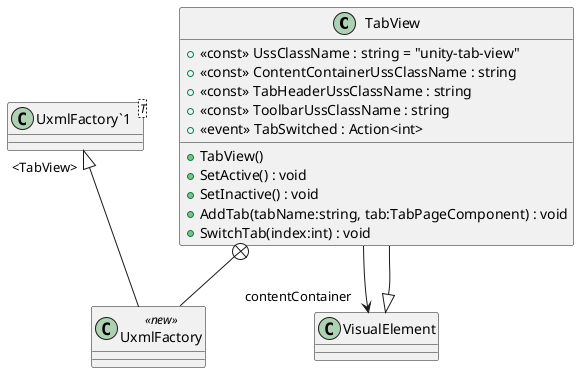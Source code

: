 @startuml
class TabView {
    + <<const>> UssClassName : string = "unity-tab-view"
    + <<const>> ContentContainerUssClassName : string
    + <<const>> TabHeaderUssClassName : string
    + <<const>> ToolbarUssClassName : string
    +  <<event>> TabSwitched : Action<int> 
    + TabView()
    + SetActive() : void
    + SetInactive() : void
    + AddTab(tabName:string, tab:TabPageComponent) : void
    + SwitchTab(index:int) : void
}
class UxmlFactory <<new>> {
}
class "UxmlFactory`1"<T> {
}
VisualElement <|-- TabView
TabView --> "contentContainer" VisualElement
TabView +-- UxmlFactory
"UxmlFactory`1" "<TabView>" <|-- UxmlFactory
@enduml
